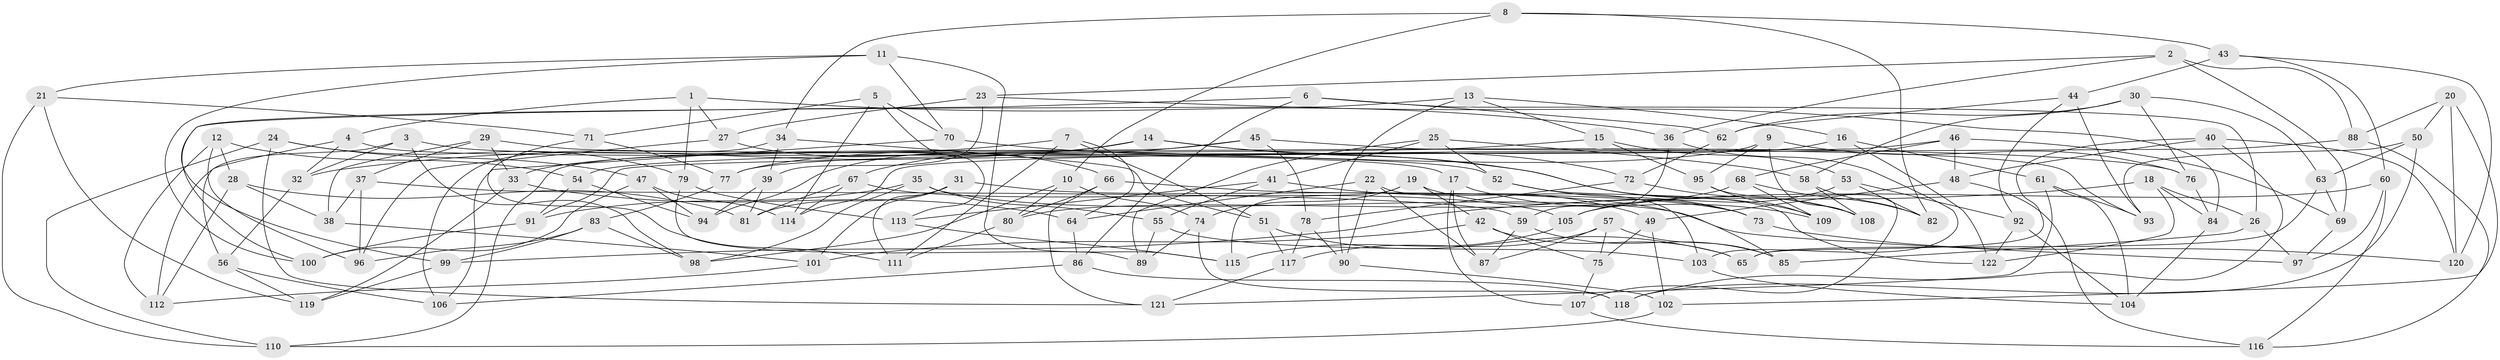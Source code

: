 // coarse degree distribution, {3: 0.125, 5: 0.14583333333333334, 4: 0.3958333333333333, 7: 0.10416666666666667, 8: 0.041666666666666664, 13: 0.041666666666666664, 6: 0.08333333333333333, 12: 0.020833333333333332, 10: 0.041666666666666664}
// Generated by graph-tools (version 1.1) at 2025/01/03/04/25 22:01:05]
// undirected, 122 vertices, 244 edges
graph export_dot {
graph [start="1"]
  node [color=gray90,style=filled];
  1;
  2;
  3;
  4;
  5;
  6;
  7;
  8;
  9;
  10;
  11;
  12;
  13;
  14;
  15;
  16;
  17;
  18;
  19;
  20;
  21;
  22;
  23;
  24;
  25;
  26;
  27;
  28;
  29;
  30;
  31;
  32;
  33;
  34;
  35;
  36;
  37;
  38;
  39;
  40;
  41;
  42;
  43;
  44;
  45;
  46;
  47;
  48;
  49;
  50;
  51;
  52;
  53;
  54;
  55;
  56;
  57;
  58;
  59;
  60;
  61;
  62;
  63;
  64;
  65;
  66;
  67;
  68;
  69;
  70;
  71;
  72;
  73;
  74;
  75;
  76;
  77;
  78;
  79;
  80;
  81;
  82;
  83;
  84;
  85;
  86;
  87;
  88;
  89;
  90;
  91;
  92;
  93;
  94;
  95;
  96;
  97;
  98;
  99;
  100;
  101;
  102;
  103;
  104;
  105;
  106;
  107;
  108;
  109;
  110;
  111;
  112;
  113;
  114;
  115;
  116;
  117;
  118;
  119;
  120;
  121;
  122;
  1 -- 36;
  1 -- 4;
  1 -- 27;
  1 -- 79;
  2 -- 23;
  2 -- 88;
  2 -- 36;
  2 -- 69;
  3 -- 98;
  3 -- 76;
  3 -- 112;
  3 -- 32;
  4 -- 17;
  4 -- 56;
  4 -- 32;
  5 -- 70;
  5 -- 71;
  5 -- 114;
  5 -- 113;
  6 -- 86;
  6 -- 99;
  6 -- 62;
  6 -- 26;
  7 -- 111;
  7 -- 33;
  7 -- 64;
  7 -- 51;
  8 -- 82;
  8 -- 34;
  8 -- 10;
  8 -- 43;
  9 -- 77;
  9 -- 108;
  9 -- 76;
  9 -- 95;
  10 -- 80;
  10 -- 74;
  10 -- 98;
  11 -- 70;
  11 -- 115;
  11 -- 21;
  11 -- 100;
  12 -- 112;
  12 -- 54;
  12 -- 28;
  12 -- 96;
  13 -- 16;
  13 -- 90;
  13 -- 15;
  13 -- 100;
  14 -- 109;
  14 -- 32;
  14 -- 72;
  14 -- 94;
  15 -- 54;
  15 -- 95;
  15 -- 53;
  16 -- 122;
  16 -- 61;
  16 -- 77;
  17 -- 107;
  17 -- 87;
  17 -- 109;
  18 -- 99;
  18 -- 26;
  18 -- 122;
  18 -- 84;
  19 -- 73;
  19 -- 115;
  19 -- 42;
  19 -- 74;
  20 -- 50;
  20 -- 88;
  20 -- 102;
  20 -- 120;
  21 -- 110;
  21 -- 119;
  21 -- 71;
  22 -- 64;
  22 -- 87;
  22 -- 90;
  22 -- 103;
  23 -- 39;
  23 -- 27;
  23 -- 84;
  24 -- 121;
  24 -- 47;
  24 -- 79;
  24 -- 110;
  25 -- 89;
  25 -- 52;
  25 -- 41;
  25 -- 58;
  26 -- 85;
  26 -- 97;
  27 -- 66;
  27 -- 96;
  28 -- 81;
  28 -- 38;
  28 -- 112;
  29 -- 33;
  29 -- 38;
  29 -- 37;
  29 -- 52;
  30 -- 63;
  30 -- 62;
  30 -- 76;
  30 -- 58;
  31 -- 85;
  31 -- 111;
  31 -- 81;
  31 -- 101;
  32 -- 56;
  33 -- 119;
  33 -- 64;
  34 -- 106;
  34 -- 39;
  34 -- 51;
  35 -- 98;
  35 -- 55;
  35 -- 91;
  35 -- 97;
  36 -- 103;
  36 -- 59;
  37 -- 59;
  37 -- 96;
  37 -- 38;
  38 -- 101;
  39 -- 94;
  39 -- 81;
  40 -- 118;
  40 -- 120;
  40 -- 65;
  40 -- 48;
  41 -- 55;
  41 -- 49;
  41 -- 113;
  42 -- 101;
  42 -- 75;
  42 -- 65;
  43 -- 120;
  43 -- 44;
  43 -- 60;
  44 -- 92;
  44 -- 93;
  44 -- 62;
  45 -- 110;
  45 -- 93;
  45 -- 67;
  45 -- 78;
  46 -- 48;
  46 -- 114;
  46 -- 69;
  46 -- 68;
  47 -- 100;
  47 -- 114;
  47 -- 94;
  48 -- 49;
  48 -- 116;
  49 -- 75;
  49 -- 102;
  50 -- 93;
  50 -- 118;
  50 -- 63;
  51 -- 65;
  51 -- 117;
  52 -- 73;
  52 -- 122;
  53 -- 105;
  53 -- 82;
  53 -- 92;
  54 -- 94;
  54 -- 91;
  55 -- 89;
  55 -- 103;
  56 -- 106;
  56 -- 119;
  57 -- 85;
  57 -- 87;
  57 -- 75;
  57 -- 117;
  58 -- 108;
  58 -- 82;
  59 -- 87;
  59 -- 85;
  60 -- 116;
  60 -- 105;
  60 -- 97;
  61 -- 93;
  61 -- 104;
  61 -- 121;
  62 -- 72;
  63 -- 69;
  63 -- 65;
  64 -- 86;
  66 -- 73;
  66 -- 121;
  66 -- 80;
  67 -- 105;
  67 -- 114;
  67 -- 81;
  68 -- 109;
  68 -- 82;
  68 -- 80;
  69 -- 97;
  70 -- 108;
  70 -- 106;
  71 -- 111;
  71 -- 77;
  72 -- 108;
  72 -- 78;
  73 -- 120;
  74 -- 89;
  74 -- 118;
  75 -- 107;
  76 -- 84;
  77 -- 83;
  78 -- 117;
  78 -- 90;
  79 -- 89;
  79 -- 113;
  80 -- 111;
  83 -- 96;
  83 -- 98;
  83 -- 99;
  84 -- 104;
  86 -- 106;
  86 -- 118;
  88 -- 91;
  88 -- 116;
  90 -- 102;
  91 -- 100;
  92 -- 104;
  92 -- 122;
  95 -- 107;
  95 -- 109;
  99 -- 119;
  101 -- 112;
  102 -- 110;
  103 -- 104;
  105 -- 115;
  107 -- 116;
  113 -- 115;
  117 -- 121;
}
